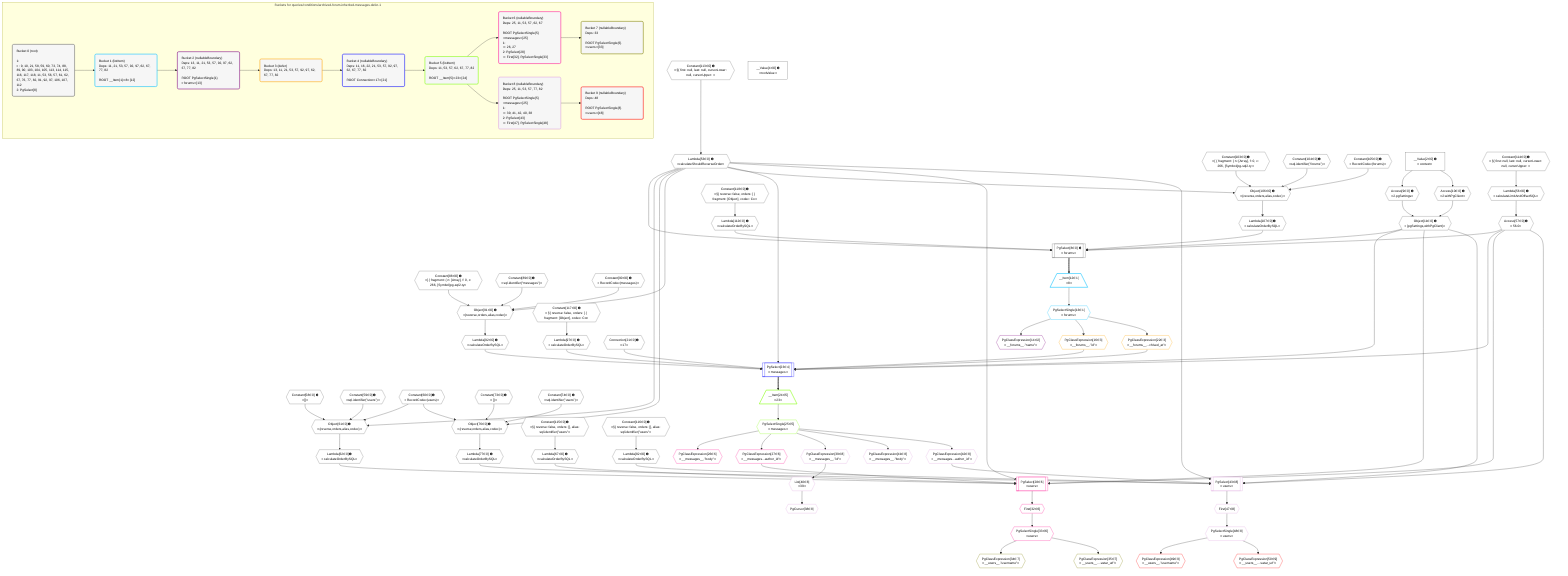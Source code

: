 %%{init: {'themeVariables': { 'fontSize': '12px'}}}%%
graph TD
    classDef path fill:#eee,stroke:#000,color:#000
    classDef plan fill:#fff,stroke-width:1px,color:#000
    classDef itemplan fill:#fff,stroke-width:2px,color:#000
    classDef unbatchedplan fill:#dff,stroke-width:1px,color:#000
    classDef sideeffectplan fill:#fcc,stroke-width:2px,color:#000
    classDef bucket fill:#f6f6f6,color:#000,stroke-width:2px,text-align:left


    %% plan dependencies
    PgSelect8[["PgSelect[8∈0] ➊<br />ᐸforumsᐳ"]]:::plan
    Object11{{"Object[11∈0] ➊<br />ᐸ{pgSettings,withPgClient}ᐳ"}}:::plan
    Lambda53{{"Lambda[53∈0] ➊<br />ᐸcalculateShouldReverseOrderᐳ"}}:::plan
    Access57{{"Access[57∈0] ➊<br />ᐸ56.0ᐳ"}}:::plan
    Lambda107{{"Lambda[107∈0] ➊<br />ᐸcalculateOrderBySQLᐳ"}}:::plan
    Lambda112{{"Lambda[112∈0] ➊<br />ᐸcalculateOrderBySQLᐳ"}}:::plan
    Object11 & Lambda53 & Access57 & Lambda107 & Lambda112 --> PgSelect8
    Object61{{"Object[61∈0] ➊<br />ᐸ{reverse,orders,alias,codec}ᐳ"}}:::plan
    Constant58{{"Constant[58∈0] ➊<br />ᐸ[]ᐳ"}}:::plan
    Constant59{{"Constant[59∈0] ➊<br />ᐸsql.identifier(”users”)ᐳ"}}:::plan
    Constant60{{"Constant[60∈0] ➊<br />ᐸRecordCodec(users)ᐳ"}}:::plan
    Lambda53 & Constant58 & Constant59 & Constant60 --> Object61
    Object76{{"Object[76∈0] ➊<br />ᐸ{reverse,orders,alias,codec}ᐳ"}}:::plan
    Constant73{{"Constant[73∈0] ➊<br />ᐸ[]ᐳ"}}:::plan
    Constant74{{"Constant[74∈0] ➊<br />ᐸsql.identifier(”users”)ᐳ"}}:::plan
    Lambda53 & Constant73 & Constant74 & Constant60 --> Object76
    Object91{{"Object[91∈0] ➊<br />ᐸ{reverse,orders,alias,codec}ᐳ"}}:::plan
    Constant88{{"Constant[88∈0] ➊<br />ᐸ[ { fragment: { n: [Array], f: 0, c: 266, [Symbol(pg-sql2-tyᐳ"}}:::plan
    Constant89{{"Constant[89∈0] ➊<br />ᐸsql.identifier(”messages”)ᐳ"}}:::plan
    Constant90{{"Constant[90∈0] ➊<br />ᐸRecordCodec(messages)ᐳ"}}:::plan
    Lambda53 & Constant88 & Constant89 & Constant90 --> Object91
    Object106{{"Object[106∈0] ➊<br />ᐸ{reverse,orders,alias,codec}ᐳ"}}:::plan
    Constant103{{"Constant[103∈0] ➊<br />ᐸ[ { fragment: { n: [Array], f: 0, c: 266, [Symbol(pg-sql2-tyᐳ"}}:::plan
    Constant104{{"Constant[104∈0] ➊<br />ᐸsql.identifier(”forums”)ᐳ"}}:::plan
    Constant105{{"Constant[105∈0] ➊<br />ᐸRecordCodec(forums)ᐳ"}}:::plan
    Lambda53 & Constant103 & Constant104 & Constant105 --> Object106
    Access9{{"Access[9∈0] ➊<br />ᐸ2.pgSettingsᐳ"}}:::plan
    Access10{{"Access[10∈0] ➊<br />ᐸ2.withPgClientᐳ"}}:::plan
    Access9 & Access10 --> Object11
    __Value2["__Value[2∈0] ➊<br />ᐸcontextᐳ"]:::plan
    __Value2 --> Access9
    __Value2 --> Access10
    Constant113{{"Constant[113∈0] ➊<br />ᐸ§{ first: null, last: null, cursorLower: null, cursorUpper: ᐳ"}}:::plan
    Constant113 --> Lambda53
    Lambda56{{"Lambda[56∈0] ➊<br />ᐸcalculateLimitAndOffsetSQLᐳ"}}:::plan
    Constant114{{"Constant[114∈0] ➊<br />ᐸ§{ first: null, last: null, cursorLower: null, cursorUpper: ᐳ"}}:::plan
    Constant114 --> Lambda56
    Lambda56 --> Access57
    Lambda62{{"Lambda[62∈0] ➊<br />ᐸcalculateOrderBySQLᐳ"}}:::plan
    Object61 --> Lambda62
    Lambda67{{"Lambda[67∈0] ➊<br />ᐸcalculateOrderBySQLᐳ"}}:::plan
    Constant115{{"Constant[115∈0] ➊<br />ᐸ§{ reverse: false, orders: [], alias: sql.identifier(”users”ᐳ"}}:::plan
    Constant115 --> Lambda67
    Lambda77{{"Lambda[77∈0] ➊<br />ᐸcalculateOrderBySQLᐳ"}}:::plan
    Object76 --> Lambda77
    Lambda82{{"Lambda[82∈0] ➊<br />ᐸcalculateOrderBySQLᐳ"}}:::plan
    Constant116{{"Constant[116∈0] ➊<br />ᐸ§{ reverse: false, orders: [], alias: sql.identifier(”users”ᐳ"}}:::plan
    Constant116 --> Lambda82
    Lambda92{{"Lambda[92∈0] ➊<br />ᐸcalculateOrderBySQLᐳ"}}:::plan
    Object91 --> Lambda92
    Lambda97{{"Lambda[97∈0] ➊<br />ᐸcalculateOrderBySQLᐳ"}}:::plan
    Constant117{{"Constant[117∈0] ➊<br />ᐸ§{ reverse: false, orders: [ { fragment: [Object], codec: Coᐳ"}}:::plan
    Constant117 --> Lambda97
    Object106 --> Lambda107
    Constant118{{"Constant[118∈0] ➊<br />ᐸ§{ reverse: false, orders: [ { fragment: [Object], codec: Coᐳ"}}:::plan
    Constant118 --> Lambda112
    __Value4["__Value[4∈0] ➊<br />ᐸrootValueᐳ"]:::plan
    Connection21{{"Connection[21∈0] ➊<br />ᐸ17ᐳ"}}:::plan
    __Item12[/"__Item[12∈1]<br />ᐸ8ᐳ"\]:::itemplan
    PgSelect8 ==> __Item12
    PgSelectSingle13{{"PgSelectSingle[13∈1]<br />ᐸforumsᐳ"}}:::plan
    __Item12 --> PgSelectSingle13
    PgClassExpression14{{"PgClassExpression[14∈2]<br />ᐸ__forums__.”name”ᐳ"}}:::plan
    PgSelectSingle13 --> PgClassExpression14
    PgClassExpression16{{"PgClassExpression[16∈3]<br />ᐸ__forums__.”id”ᐳ"}}:::plan
    PgSelectSingle13 --> PgClassExpression16
    PgClassExpression22{{"PgClassExpression[22∈3]<br />ᐸ__forums__...chived_at”ᐳ"}}:::plan
    PgSelectSingle13 --> PgClassExpression22
    PgSelect23[["PgSelect[23∈4]<br />ᐸmessagesᐳ"]]:::plan
    Object11 & PgClassExpression16 & PgClassExpression22 & Connection21 & Lambda53 & Access57 & Lambda92 & Lambda97 --> PgSelect23
    __Item24[/"__Item[24∈5]<br />ᐸ23ᐳ"\]:::itemplan
    PgSelect23 ==> __Item24
    PgSelectSingle25{{"PgSelectSingle[25∈5]<br />ᐸmessagesᐳ"}}:::plan
    __Item24 --> PgSelectSingle25
    PgSelect28[["PgSelect[28∈6]<br />ᐸusersᐳ"]]:::plan
    PgClassExpression27{{"PgClassExpression[27∈6]<br />ᐸ__messages...author_id”ᐳ"}}:::plan
    Object11 & PgClassExpression27 & Lambda53 & Access57 & Lambda62 & Lambda67 --> PgSelect28
    PgClassExpression26{{"PgClassExpression[26∈6]<br />ᐸ__messages__.”body”ᐳ"}}:::plan
    PgSelectSingle25 --> PgClassExpression26
    PgSelectSingle25 --> PgClassExpression27
    First32{{"First[32∈6]"}}:::plan
    PgSelect28 --> First32
    PgSelectSingle33{{"PgSelectSingle[33∈6]<br />ᐸusersᐳ"}}:::plan
    First32 --> PgSelectSingle33
    PgClassExpression34{{"PgClassExpression[34∈7]<br />ᐸ__users__.”username”ᐳ"}}:::plan
    PgSelectSingle33 --> PgClassExpression34
    PgClassExpression35{{"PgClassExpression[35∈7]<br />ᐸ__users__....vatar_url”ᐳ"}}:::plan
    PgSelectSingle33 --> PgClassExpression35
    PgSelect43[["PgSelect[43∈8]<br />ᐸusersᐳ"]]:::plan
    PgClassExpression42{{"PgClassExpression[42∈8]<br />ᐸ__messages...author_id”ᐳ"}}:::plan
    Object11 & PgClassExpression42 & Lambda53 & Access57 & Lambda77 & Lambda82 --> PgSelect43
    PgCursor38{{"PgCursor[38∈8]"}}:::plan
    List40{{"List[40∈8]<br />ᐸ39ᐳ"}}:::plan
    List40 --> PgCursor38
    PgClassExpression39{{"PgClassExpression[39∈8]<br />ᐸ__messages__.”id”ᐳ"}}:::plan
    PgSelectSingle25 --> PgClassExpression39
    PgClassExpression39 --> List40
    PgClassExpression41{{"PgClassExpression[41∈8]<br />ᐸ__messages__.”body”ᐳ"}}:::plan
    PgSelectSingle25 --> PgClassExpression41
    PgSelectSingle25 --> PgClassExpression42
    First47{{"First[47∈8]"}}:::plan
    PgSelect43 --> First47
    PgSelectSingle48{{"PgSelectSingle[48∈8]<br />ᐸusersᐳ"}}:::plan
    First47 --> PgSelectSingle48
    PgClassExpression49{{"PgClassExpression[49∈9]<br />ᐸ__users__.”username”ᐳ"}}:::plan
    PgSelectSingle48 --> PgClassExpression49
    PgClassExpression50{{"PgClassExpression[50∈9]<br />ᐸ__users__....vatar_url”ᐳ"}}:::plan
    PgSelectSingle48 --> PgClassExpression50

    %% define steps

    subgraph "Buckets for queries/conditions/archived-forum-inherited-messages.defer-1"
    Bucket0("Bucket 0 (root)<br /><br />1: <br />ᐳ: 9, 10, 21, 58, 59, 60, 73, 74, 88, 89, 90, 103, 104, 105, 113, 114, 115, 116, 117, 118, 11, 53, 56, 57, 61, 62, 67, 76, 77, 82, 91, 92, 97, 106, 107, 112<br />2: PgSelect[8]"):::bucket
    classDef bucket0 stroke:#696969
    class Bucket0,__Value2,__Value4,PgSelect8,Access9,Access10,Object11,Connection21,Lambda53,Lambda56,Access57,Constant58,Constant59,Constant60,Object61,Lambda62,Lambda67,Constant73,Constant74,Object76,Lambda77,Lambda82,Constant88,Constant89,Constant90,Object91,Lambda92,Lambda97,Constant103,Constant104,Constant105,Object106,Lambda107,Lambda112,Constant113,Constant114,Constant115,Constant116,Constant117,Constant118 bucket0
    Bucket1("Bucket 1 (listItem)<br />Deps: 11, 21, 53, 57, 92, 97, 62, 67, 77, 82<br /><br />ROOT __Item{1}ᐸ8ᐳ[12]"):::bucket
    classDef bucket1 stroke:#00bfff
    class Bucket1,__Item12,PgSelectSingle13 bucket1
    Bucket2("Bucket 2 (nullableBoundary)<br />Deps: 13, 11, 21, 53, 57, 92, 97, 62, 67, 77, 82<br /><br />ROOT PgSelectSingle{1}ᐸforumsᐳ[13]"):::bucket
    classDef bucket2 stroke:#7f007f
    class Bucket2,PgClassExpression14 bucket2
    Bucket3("Bucket 3 (defer)<br />Deps: 13, 11, 21, 53, 57, 92, 97, 62, 67, 77, 82"):::bucket
    classDef bucket3 stroke:#ffa500
    class Bucket3,PgClassExpression16,PgClassExpression22 bucket3
    Bucket4("Bucket 4 (nullableBoundary)<br />Deps: 11, 16, 22, 21, 53, 57, 92, 97, 62, 67, 77, 82<br /><br />ROOT Connectionᐸ17ᐳ[21]"):::bucket
    classDef bucket4 stroke:#0000ff
    class Bucket4,PgSelect23 bucket4
    Bucket5("Bucket 5 (listItem)<br />Deps: 11, 53, 57, 62, 67, 77, 82<br /><br />ROOT __Item{5}ᐸ23ᐳ[24]"):::bucket
    classDef bucket5 stroke:#7fff00
    class Bucket5,__Item24,PgSelectSingle25 bucket5
    Bucket6("Bucket 6 (nullableBoundary)<br />Deps: 25, 11, 53, 57, 62, 67<br /><br />ROOT PgSelectSingle{5}ᐸmessagesᐳ[25]<br />1: <br />ᐳ: 26, 27<br />2: PgSelect[28]<br />ᐳ: First[32], PgSelectSingle[33]"):::bucket
    classDef bucket6 stroke:#ff1493
    class Bucket6,PgClassExpression26,PgClassExpression27,PgSelect28,First32,PgSelectSingle33 bucket6
    Bucket7("Bucket 7 (nullableBoundary)<br />Deps: 33<br /><br />ROOT PgSelectSingle{6}ᐸusersᐳ[33]"):::bucket
    classDef bucket7 stroke:#808000
    class Bucket7,PgClassExpression34,PgClassExpression35 bucket7
    Bucket8("Bucket 8 (nullableBoundary)<br />Deps: 25, 11, 53, 57, 77, 82<br /><br />ROOT PgSelectSingle{5}ᐸmessagesᐳ[25]<br />1: <br />ᐳ: 39, 41, 42, 40, 38<br />2: PgSelect[43]<br />ᐳ: First[47], PgSelectSingle[48]"):::bucket
    classDef bucket8 stroke:#dda0dd
    class Bucket8,PgCursor38,PgClassExpression39,List40,PgClassExpression41,PgClassExpression42,PgSelect43,First47,PgSelectSingle48 bucket8
    Bucket9("Bucket 9 (nullableBoundary)<br />Deps: 48<br /><br />ROOT PgSelectSingle{8}ᐸusersᐳ[48]"):::bucket
    classDef bucket9 stroke:#ff0000
    class Bucket9,PgClassExpression49,PgClassExpression50 bucket9
    Bucket0 --> Bucket1
    Bucket1 --> Bucket2
    Bucket2 --> Bucket3
    Bucket3 --> Bucket4
    Bucket4 --> Bucket5
    Bucket5 --> Bucket6 & Bucket8
    Bucket6 --> Bucket7
    Bucket8 --> Bucket9
    end
